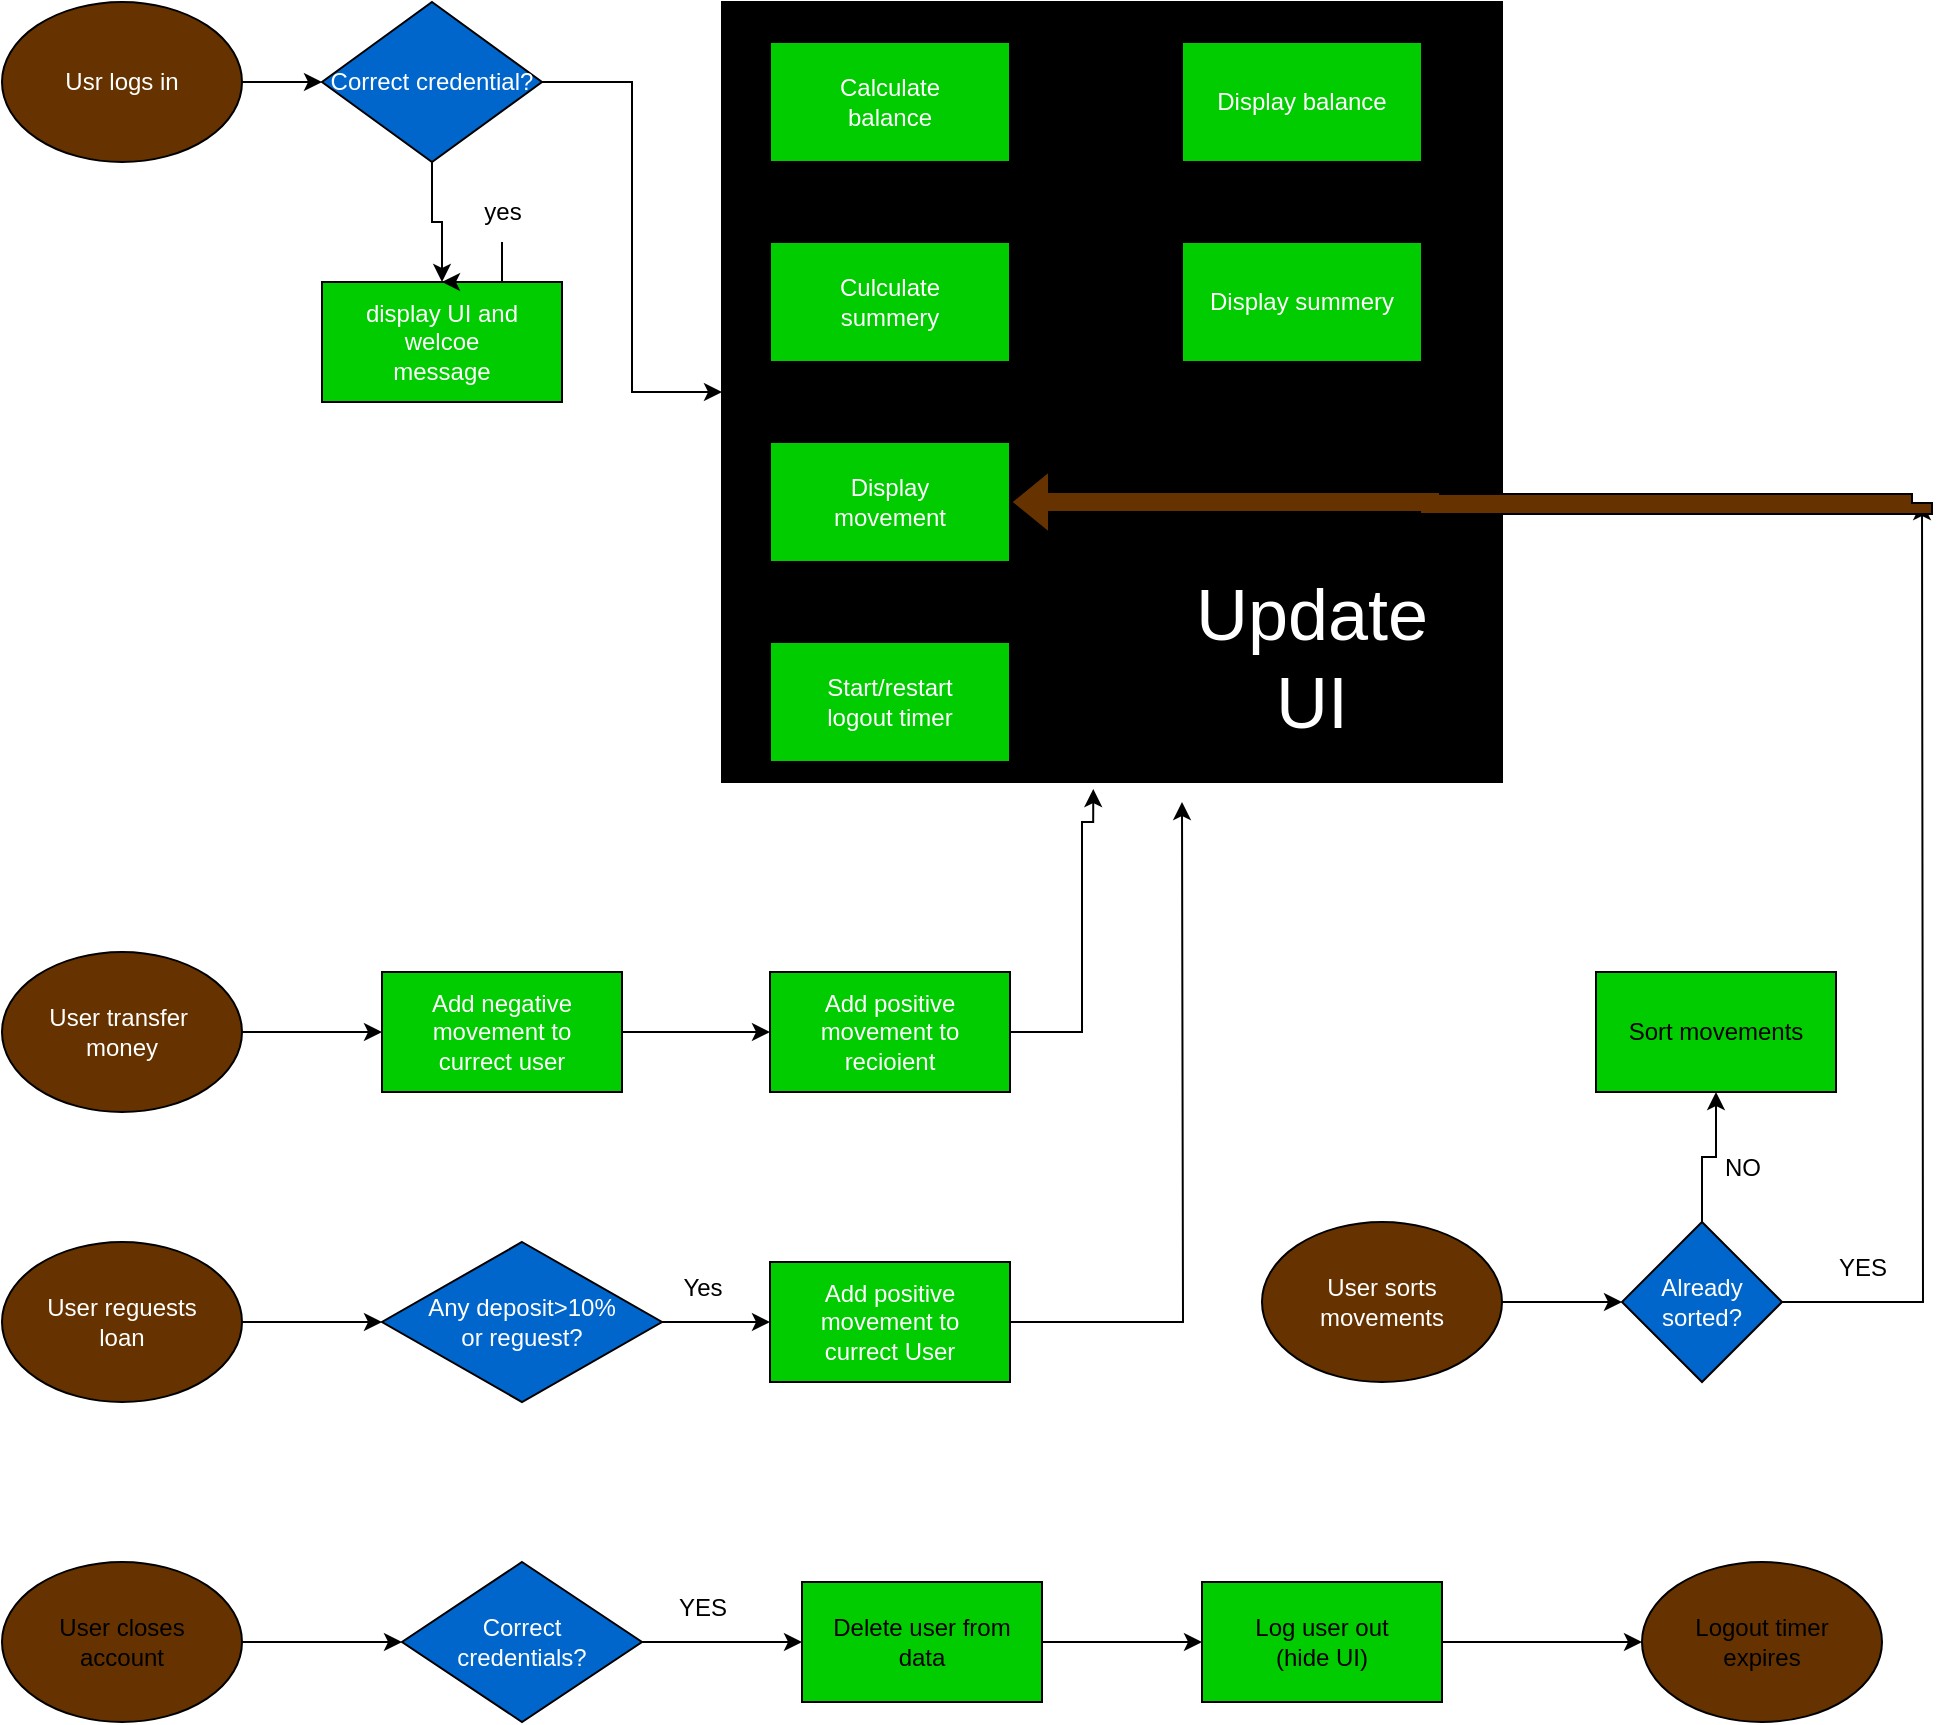 <mxfile version="24.0.0" type="device">
  <diagram name="Page-1" id="eimyw0e9gCtsIk7hx3Ec">
    <mxGraphModel dx="1290" dy="617" grid="1" gridSize="10" guides="1" tooltips="1" connect="1" arrows="1" fold="1" page="1" pageScale="1" pageWidth="827" pageHeight="1169" math="0" shadow="0">
      <root>
        <mxCell id="0" />
        <mxCell id="1" parent="0" />
        <mxCell id="bJvkTu5emq88tktvNx5C-3" value="" style="edgeStyle=orthogonalEdgeStyle;rounded=0;orthogonalLoop=1;jettySize=auto;html=1;" edge="1" parent="1" source="bJvkTu5emq88tktvNx5C-1" target="bJvkTu5emq88tktvNx5C-2">
          <mxGeometry relative="1" as="geometry" />
        </mxCell>
        <mxCell id="bJvkTu5emq88tktvNx5C-1" value="&lt;font color=&quot;#ffffff&quot;&gt;Usr logs in&lt;/font&gt;" style="ellipse;whiteSpace=wrap;html=1;fillColor=#663300;" vertex="1" parent="1">
          <mxGeometry x="30" y="30" width="120" height="80" as="geometry" />
        </mxCell>
        <mxCell id="bJvkTu5emq88tktvNx5C-5" value="" style="edgeStyle=orthogonalEdgeStyle;rounded=0;orthogonalLoop=1;jettySize=auto;html=1;" edge="1" parent="1" source="bJvkTu5emq88tktvNx5C-2" target="bJvkTu5emq88tktvNx5C-4">
          <mxGeometry relative="1" as="geometry" />
        </mxCell>
        <mxCell id="bJvkTu5emq88tktvNx5C-7" value="" style="edgeStyle=orthogonalEdgeStyle;rounded=0;orthogonalLoop=1;jettySize=auto;html=1;" edge="1" parent="1" source="bJvkTu5emq88tktvNx5C-2" target="bJvkTu5emq88tktvNx5C-6">
          <mxGeometry relative="1" as="geometry" />
        </mxCell>
        <mxCell id="bJvkTu5emq88tktvNx5C-2" value="&lt;font color=&quot;#ffffff&quot;&gt;Correct credential?&lt;/font&gt;" style="rhombus;whiteSpace=wrap;html=1;fillColor=#0066CC;" vertex="1" parent="1">
          <mxGeometry x="190" y="30" width="110" height="80" as="geometry" />
        </mxCell>
        <mxCell id="bJvkTu5emq88tktvNx5C-4" value="" style="whiteSpace=wrap;html=1;aspect=fixed;fillColor=#000000;" vertex="1" parent="1">
          <mxGeometry x="390" y="30" width="390" height="390" as="geometry" />
        </mxCell>
        <mxCell id="bJvkTu5emq88tktvNx5C-6" value="&lt;font color=&quot;#ffffff&quot;&gt;display UI and&lt;/font&gt;&lt;div&gt;&lt;font color=&quot;#ffffff&quot;&gt;welcoe&lt;/font&gt;&lt;div&gt;&lt;font color=&quot;#ffffff&quot;&gt;message&lt;/font&gt;&lt;/div&gt;&lt;/div&gt;" style="rounded=0;whiteSpace=wrap;html=1;fillColor=#00CC00;" vertex="1" parent="1">
          <mxGeometry x="190" y="170" width="120" height="60" as="geometry" />
        </mxCell>
        <mxCell id="bJvkTu5emq88tktvNx5C-9" value="" style="edgeStyle=orthogonalEdgeStyle;rounded=0;orthogonalLoop=1;jettySize=auto;html=1;" edge="1" parent="1" source="bJvkTu5emq88tktvNx5C-8" target="bJvkTu5emq88tktvNx5C-6">
          <mxGeometry relative="1" as="geometry" />
        </mxCell>
        <mxCell id="bJvkTu5emq88tktvNx5C-8" value="yes" style="text;html=1;align=center;verticalAlign=middle;resizable=0;points=[];autosize=1;strokeColor=none;fillColor=none;" vertex="1" parent="1">
          <mxGeometry x="260" y="120" width="40" height="30" as="geometry" />
        </mxCell>
        <mxCell id="bJvkTu5emq88tktvNx5C-19" value="" style="edgeStyle=orthogonalEdgeStyle;rounded=0;orthogonalLoop=1;jettySize=auto;html=1;" edge="1" parent="1" source="bJvkTu5emq88tktvNx5C-12" target="bJvkTu5emq88tktvNx5C-16">
          <mxGeometry relative="1" as="geometry" />
        </mxCell>
        <mxCell id="bJvkTu5emq88tktvNx5C-12" value="&lt;font color=&quot;#ffffff&quot;&gt;Calculate&lt;/font&gt;&lt;div&gt;&lt;font color=&quot;#ffffff&quot;&gt;balance&lt;/font&gt;&lt;/div&gt;" style="rounded=0;whiteSpace=wrap;html=1;fillColor=#00CC00;" vertex="1" parent="1">
          <mxGeometry x="414" y="50" width="120" height="60" as="geometry" />
        </mxCell>
        <mxCell id="bJvkTu5emq88tktvNx5C-20" value="" style="edgeStyle=orthogonalEdgeStyle;rounded=0;orthogonalLoop=1;jettySize=auto;html=1;" edge="1" parent="1" source="bJvkTu5emq88tktvNx5C-13" target="bJvkTu5emq88tktvNx5C-17">
          <mxGeometry relative="1" as="geometry" />
        </mxCell>
        <mxCell id="bJvkTu5emq88tktvNx5C-13" value="&lt;font color=&quot;#ffffff&quot;&gt;Culculate&lt;/font&gt;&lt;div&gt;&lt;font color=&quot;#ffffff&quot;&gt;summery&lt;/font&gt;&lt;/div&gt;" style="rounded=0;whiteSpace=wrap;html=1;fillColor=#00CC00;" vertex="1" parent="1">
          <mxGeometry x="414" y="150" width="120" height="60" as="geometry" />
        </mxCell>
        <mxCell id="bJvkTu5emq88tktvNx5C-14" value="&lt;font color=&quot;#ffffff&quot;&gt;Display&lt;/font&gt;&lt;div&gt;&lt;font color=&quot;#ffffff&quot;&gt;movement&lt;/font&gt;&lt;/div&gt;" style="rounded=0;whiteSpace=wrap;html=1;fillColor=#00CC00;" vertex="1" parent="1">
          <mxGeometry x="414" y="250" width="120" height="60" as="geometry" />
        </mxCell>
        <mxCell id="bJvkTu5emq88tktvNx5C-15" value="&lt;font color=&quot;#ffffff&quot;&gt;Start/restart&lt;/font&gt;&lt;div&gt;&lt;font color=&quot;#ffffff&quot;&gt;logout timer&lt;/font&gt;&lt;/div&gt;" style="rounded=0;whiteSpace=wrap;html=1;fillColor=#00CC00;" vertex="1" parent="1">
          <mxGeometry x="414" y="350" width="120" height="60" as="geometry" />
        </mxCell>
        <mxCell id="bJvkTu5emq88tktvNx5C-16" value="&lt;font color=&quot;#ffffff&quot;&gt;Display balance&lt;/font&gt;" style="rounded=0;whiteSpace=wrap;html=1;fillColor=#00CC00;" vertex="1" parent="1">
          <mxGeometry x="620" y="50" width="120" height="60" as="geometry" />
        </mxCell>
        <mxCell id="bJvkTu5emq88tktvNx5C-17" value="&lt;font color=&quot;#ffffff&quot;&gt;Display summery&lt;/font&gt;" style="rounded=0;whiteSpace=wrap;html=1;fillColor=#00CC00;" vertex="1" parent="1">
          <mxGeometry x="620" y="150" width="120" height="60" as="geometry" />
        </mxCell>
        <mxCell id="bJvkTu5emq88tktvNx5C-18" value="&lt;font color=&quot;#ffffff&quot; style=&quot;font-size: 36px;&quot;&gt;Update UI&lt;/font&gt;" style="text;html=1;align=center;verticalAlign=middle;whiteSpace=wrap;rounded=0;" vertex="1" parent="1">
          <mxGeometry x="610" y="320" width="150" height="75" as="geometry" />
        </mxCell>
        <mxCell id="bJvkTu5emq88tktvNx5C-23" value="" style="edgeStyle=orthogonalEdgeStyle;rounded=0;orthogonalLoop=1;jettySize=auto;html=1;" edge="1" parent="1" source="bJvkTu5emq88tktvNx5C-21" target="bJvkTu5emq88tktvNx5C-22">
          <mxGeometry relative="1" as="geometry" />
        </mxCell>
        <mxCell id="bJvkTu5emq88tktvNx5C-21" value="&lt;font color=&quot;#ffffff&quot;&gt;User transfer&amp;nbsp;&lt;/font&gt;&lt;div&gt;&lt;font color=&quot;#ffffff&quot;&gt;money&lt;/font&gt;&lt;/div&gt;" style="ellipse;whiteSpace=wrap;html=1;fillColor=#663300;" vertex="1" parent="1">
          <mxGeometry x="30" y="505" width="120" height="80" as="geometry" />
        </mxCell>
        <mxCell id="bJvkTu5emq88tktvNx5C-25" value="" style="edgeStyle=orthogonalEdgeStyle;rounded=0;orthogonalLoop=1;jettySize=auto;html=1;" edge="1" parent="1" source="bJvkTu5emq88tktvNx5C-22" target="bJvkTu5emq88tktvNx5C-24">
          <mxGeometry relative="1" as="geometry" />
        </mxCell>
        <mxCell id="bJvkTu5emq88tktvNx5C-22" value="&lt;font color=&quot;#ffffff&quot;&gt;Add negative&lt;/font&gt;&lt;div&gt;&lt;font color=&quot;#ffffff&quot;&gt;movement to&lt;/font&gt;&lt;/div&gt;&lt;div&gt;&lt;font color=&quot;#ffffff&quot;&gt;currect user&lt;/font&gt;&lt;/div&gt;" style="rounded=0;whiteSpace=wrap;html=1;fillColor=#00CC00;" vertex="1" parent="1">
          <mxGeometry x="220" y="515" width="120" height="60" as="geometry" />
        </mxCell>
        <mxCell id="bJvkTu5emq88tktvNx5C-26" value="" style="edgeStyle=orthogonalEdgeStyle;rounded=0;orthogonalLoop=1;jettySize=auto;html=1;entryX=0.476;entryY=1.009;entryDx=0;entryDy=0;entryPerimeter=0;" edge="1" parent="1" source="bJvkTu5emq88tktvNx5C-24" target="bJvkTu5emq88tktvNx5C-4">
          <mxGeometry relative="1" as="geometry">
            <mxPoint x="560" y="460" as="targetPoint" />
            <Array as="points">
              <mxPoint x="570" y="545" />
              <mxPoint x="570" y="440" />
              <mxPoint x="576" y="440" />
            </Array>
          </mxGeometry>
        </mxCell>
        <mxCell id="bJvkTu5emq88tktvNx5C-24" value="&lt;font color=&quot;#ffffff&quot;&gt;Add positive&lt;/font&gt;&lt;div&gt;&lt;font color=&quot;#ffffff&quot;&gt;movement to&lt;/font&gt;&lt;/div&gt;&lt;div&gt;&lt;font color=&quot;#ffffff&quot;&gt;recioient&lt;/font&gt;&lt;/div&gt;" style="rounded=0;whiteSpace=wrap;html=1;fillColor=#00CC00;" vertex="1" parent="1">
          <mxGeometry x="414" y="515" width="120" height="60" as="geometry" />
        </mxCell>
        <mxCell id="bJvkTu5emq88tktvNx5C-29" value="" style="edgeStyle=orthogonalEdgeStyle;rounded=0;orthogonalLoop=1;jettySize=auto;html=1;" edge="1" parent="1" source="bJvkTu5emq88tktvNx5C-27" target="bJvkTu5emq88tktvNx5C-28">
          <mxGeometry relative="1" as="geometry" />
        </mxCell>
        <mxCell id="bJvkTu5emq88tktvNx5C-27" value="&lt;font color=&quot;#ffffff&quot;&gt;User reguests&lt;/font&gt;&lt;div&gt;&lt;font color=&quot;#ffffff&quot;&gt;loan&lt;/font&gt;&lt;/div&gt;" style="ellipse;whiteSpace=wrap;html=1;fillColor=#663300;" vertex="1" parent="1">
          <mxGeometry x="30" y="650" width="120" height="80" as="geometry" />
        </mxCell>
        <mxCell id="bJvkTu5emq88tktvNx5C-31" value="" style="edgeStyle=orthogonalEdgeStyle;rounded=0;orthogonalLoop=1;jettySize=auto;html=1;" edge="1" parent="1" source="bJvkTu5emq88tktvNx5C-28" target="bJvkTu5emq88tktvNx5C-30">
          <mxGeometry relative="1" as="geometry" />
        </mxCell>
        <mxCell id="bJvkTu5emq88tktvNx5C-28" value="&lt;font color=&quot;#ffffff&quot;&gt;Any deposit&amp;gt;10%&lt;/font&gt;&lt;div&gt;&lt;font color=&quot;#ffffff&quot;&gt;or reguest?&lt;/font&gt;&lt;/div&gt;" style="rhombus;whiteSpace=wrap;html=1;fillColor=#0066CC;" vertex="1" parent="1">
          <mxGeometry x="220" y="650" width="140" height="80" as="geometry" />
        </mxCell>
        <mxCell id="bJvkTu5emq88tktvNx5C-33" style="edgeStyle=orthogonalEdgeStyle;rounded=0;orthogonalLoop=1;jettySize=auto;html=1;" edge="1" parent="1" source="bJvkTu5emq88tktvNx5C-30">
          <mxGeometry relative="1" as="geometry">
            <mxPoint x="620" y="430" as="targetPoint" />
          </mxGeometry>
        </mxCell>
        <mxCell id="bJvkTu5emq88tktvNx5C-30" value="&lt;font color=&quot;#ffffff&quot;&gt;Add positive&lt;/font&gt;&lt;div&gt;&lt;font color=&quot;#ffffff&quot;&gt;movement to&lt;/font&gt;&lt;/div&gt;&lt;div&gt;&lt;font color=&quot;#ffffff&quot;&gt;currect User&lt;/font&gt;&lt;/div&gt;" style="rounded=0;whiteSpace=wrap;html=1;fillColor=#00CC00;" vertex="1" parent="1">
          <mxGeometry x="414" y="660" width="120" height="60" as="geometry" />
        </mxCell>
        <mxCell id="bJvkTu5emq88tktvNx5C-32" value="Yes" style="text;html=1;align=center;verticalAlign=middle;resizable=0;points=[];autosize=1;strokeColor=none;fillColor=none;" vertex="1" parent="1">
          <mxGeometry x="360" y="658" width="40" height="30" as="geometry" />
        </mxCell>
        <mxCell id="bJvkTu5emq88tktvNx5C-36" value="" style="edgeStyle=orthogonalEdgeStyle;rounded=0;orthogonalLoop=1;jettySize=auto;html=1;" edge="1" parent="1" source="bJvkTu5emq88tktvNx5C-34" target="bJvkTu5emq88tktvNx5C-35">
          <mxGeometry relative="1" as="geometry" />
        </mxCell>
        <mxCell id="bJvkTu5emq88tktvNx5C-34" value="&lt;font color=&quot;#ffffff&quot;&gt;User sorts&lt;/font&gt;&lt;div&gt;&lt;font color=&quot;#ffffff&quot;&gt;movements&lt;/font&gt;&lt;/div&gt;" style="ellipse;whiteSpace=wrap;html=1;fillColor=#663300;" vertex="1" parent="1">
          <mxGeometry x="660" y="640" width="120" height="80" as="geometry" />
        </mxCell>
        <mxCell id="bJvkTu5emq88tktvNx5C-37" style="edgeStyle=orthogonalEdgeStyle;rounded=0;orthogonalLoop=1;jettySize=auto;html=1;" edge="1" parent="1" source="bJvkTu5emq88tktvNx5C-35">
          <mxGeometry relative="1" as="geometry">
            <mxPoint x="990" y="280" as="targetPoint" />
          </mxGeometry>
        </mxCell>
        <mxCell id="bJvkTu5emq88tktvNx5C-40" value="" style="edgeStyle=orthogonalEdgeStyle;rounded=0;orthogonalLoop=1;jettySize=auto;html=1;" edge="1" parent="1" source="bJvkTu5emq88tktvNx5C-35" target="bJvkTu5emq88tktvNx5C-39">
          <mxGeometry relative="1" as="geometry" />
        </mxCell>
        <mxCell id="bJvkTu5emq88tktvNx5C-35" value="&lt;font color=&quot;#ffffff&quot;&gt;Already sorted?&lt;/font&gt;" style="rhombus;whiteSpace=wrap;html=1;fillColor=#0066CC;" vertex="1" parent="1">
          <mxGeometry x="840" y="640" width="80" height="80" as="geometry" />
        </mxCell>
        <mxCell id="bJvkTu5emq88tktvNx5C-38" style="edgeStyle=orthogonalEdgeStyle;rounded=0;orthogonalLoop=1;jettySize=auto;html=1;shape=flexArrow;fillColor=#663300;" edge="1" parent="1">
          <mxGeometry relative="1" as="geometry">
            <mxPoint x="534" y="280" as="targetPoint" />
            <mxPoint x="990" y="280" as="sourcePoint" />
            <Array as="points">
              <mxPoint x="990" y="281" />
              <mxPoint x="744" y="281" />
              <mxPoint x="744" y="280" />
            </Array>
          </mxGeometry>
        </mxCell>
        <mxCell id="bJvkTu5emq88tktvNx5C-39" value="Sort movements" style="rounded=0;whiteSpace=wrap;html=1;fillColor=#00CC00;" vertex="1" parent="1">
          <mxGeometry x="827" y="515" width="120" height="60" as="geometry" />
        </mxCell>
        <mxCell id="bJvkTu5emq88tktvNx5C-41" value="NO" style="text;html=1;align=center;verticalAlign=middle;resizable=0;points=[];autosize=1;strokeColor=none;fillColor=none;" vertex="1" parent="1">
          <mxGeometry x="880" y="598" width="40" height="30" as="geometry" />
        </mxCell>
        <mxCell id="bJvkTu5emq88tktvNx5C-42" value="YES" style="text;html=1;align=center;verticalAlign=middle;resizable=0;points=[];autosize=1;strokeColor=none;fillColor=none;" vertex="1" parent="1">
          <mxGeometry x="935" y="648" width="50" height="30" as="geometry" />
        </mxCell>
        <mxCell id="bJvkTu5emq88tktvNx5C-47" value="" style="edgeStyle=orthogonalEdgeStyle;rounded=0;orthogonalLoop=1;jettySize=auto;html=1;" edge="1" parent="1" source="bJvkTu5emq88tktvNx5C-44" target="bJvkTu5emq88tktvNx5C-45">
          <mxGeometry relative="1" as="geometry" />
        </mxCell>
        <mxCell id="bJvkTu5emq88tktvNx5C-44" value="User closes&lt;div&gt;account&lt;/div&gt;" style="ellipse;whiteSpace=wrap;html=1;fillColor=#663300;" vertex="1" parent="1">
          <mxGeometry x="30" y="810" width="120" height="80" as="geometry" />
        </mxCell>
        <mxCell id="bJvkTu5emq88tktvNx5C-46" style="edgeStyle=orthogonalEdgeStyle;rounded=0;orthogonalLoop=1;jettySize=auto;html=1;exitX=1;exitY=0.5;exitDx=0;exitDy=0;" edge="1" parent="1" source="bJvkTu5emq88tktvNx5C-45">
          <mxGeometry relative="1" as="geometry">
            <mxPoint x="350" y="850" as="targetPoint" />
          </mxGeometry>
        </mxCell>
        <mxCell id="bJvkTu5emq88tktvNx5C-49" value="" style="edgeStyle=orthogonalEdgeStyle;rounded=0;orthogonalLoop=1;jettySize=auto;html=1;" edge="1" parent="1" source="bJvkTu5emq88tktvNx5C-45" target="bJvkTu5emq88tktvNx5C-48">
          <mxGeometry relative="1" as="geometry" />
        </mxCell>
        <mxCell id="bJvkTu5emq88tktvNx5C-45" value="&lt;font color=&quot;#ffffff&quot;&gt;Correct&lt;/font&gt;&lt;div&gt;&lt;font color=&quot;#ffffff&quot;&gt;credentials?&lt;/font&gt;&lt;/div&gt;" style="rhombus;whiteSpace=wrap;html=1;fillColor=#0066CC;" vertex="1" parent="1">
          <mxGeometry x="230" y="810" width="120" height="80" as="geometry" />
        </mxCell>
        <mxCell id="bJvkTu5emq88tktvNx5C-52" value="" style="edgeStyle=orthogonalEdgeStyle;rounded=0;orthogonalLoop=1;jettySize=auto;html=1;" edge="1" parent="1" source="bJvkTu5emq88tktvNx5C-48" target="bJvkTu5emq88tktvNx5C-51">
          <mxGeometry relative="1" as="geometry" />
        </mxCell>
        <mxCell id="bJvkTu5emq88tktvNx5C-48" value="Delete user from&lt;div&gt;data&lt;/div&gt;" style="whiteSpace=wrap;html=1;fillColor=#00CC00;" vertex="1" parent="1">
          <mxGeometry x="430" y="820" width="120" height="60" as="geometry" />
        </mxCell>
        <mxCell id="bJvkTu5emq88tktvNx5C-50" value="YES" style="text;html=1;align=center;verticalAlign=middle;resizable=0;points=[];autosize=1;strokeColor=none;fillColor=none;" vertex="1" parent="1">
          <mxGeometry x="355" y="818" width="50" height="30" as="geometry" />
        </mxCell>
        <mxCell id="bJvkTu5emq88tktvNx5C-54" value="" style="edgeStyle=orthogonalEdgeStyle;rounded=0;orthogonalLoop=1;jettySize=auto;html=1;" edge="1" parent="1" source="bJvkTu5emq88tktvNx5C-51" target="bJvkTu5emq88tktvNx5C-53">
          <mxGeometry relative="1" as="geometry" />
        </mxCell>
        <mxCell id="bJvkTu5emq88tktvNx5C-51" value="Log user out&lt;div&gt;(hide UI)&lt;/div&gt;" style="whiteSpace=wrap;html=1;fillColor=#00CC00;" vertex="1" parent="1">
          <mxGeometry x="630" y="820" width="120" height="60" as="geometry" />
        </mxCell>
        <mxCell id="bJvkTu5emq88tktvNx5C-53" value="Logout timer&lt;div&gt;expires&lt;/div&gt;" style="ellipse;whiteSpace=wrap;html=1;fillColor=#663300;" vertex="1" parent="1">
          <mxGeometry x="850" y="810" width="120" height="80" as="geometry" />
        </mxCell>
      </root>
    </mxGraphModel>
  </diagram>
</mxfile>
